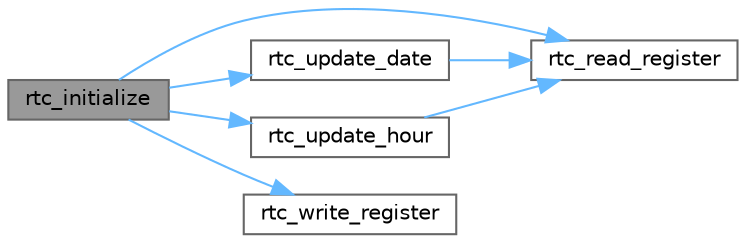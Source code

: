 digraph "rtc_initialize"
{
 // LATEX_PDF_SIZE
  bgcolor="transparent";
  edge [fontname=Helvetica,fontsize=10,labelfontname=Helvetica,labelfontsize=10];
  node [fontname=Helvetica,fontsize=10,shape=box,height=0.2,width=0.4];
  rankdir="LR";
  Node1 [label="rtc_initialize",height=0.2,width=0.4,color="gray40", fillcolor="grey60", style="filled", fontcolor="black",tooltip="Initializes RTC."];
  Node1 -> Node2 [color="steelblue1",style="solid"];
  Node2 [label="rtc_read_register",height=0.2,width=0.4,color="grey40", fillcolor="white", style="filled",URL="$group__driver.html#ga4ebd09baf3ebabb95fb10303cd4f7a62",tooltip="Gets a RTC's register."];
  Node1 -> Node3 [color="steelblue1",style="solid"];
  Node3 [label="rtc_update_date",height=0.2,width=0.4,color="grey40", fillcolor="white", style="filled",URL="$group__driver.html#gad7093faf1cb0c2db2674a55d4ba6f7d0",tooltip="Reads RTC's registers to update date."];
  Node3 -> Node2 [color="steelblue1",style="solid"];
  Node1 -> Node4 [color="steelblue1",style="solid"];
  Node4 [label="rtc_update_hour",height=0.2,width=0.4,color="grey40", fillcolor="white", style="filled",URL="$group__driver.html#gadd644eea069b3c4145ce2d3bf5aca38c",tooltip="Reads RTC's registers to update hour."];
  Node4 -> Node2 [color="steelblue1",style="solid"];
  Node1 -> Node5 [color="steelblue1",style="solid"];
  Node5 [label="rtc_write_register",height=0.2,width=0.4,color="grey40", fillcolor="white", style="filled",URL="$group__driver.html#gad424e653bae3c7f43f6f812c9593ae0d",tooltip="Writes a RTC's register."];
}
